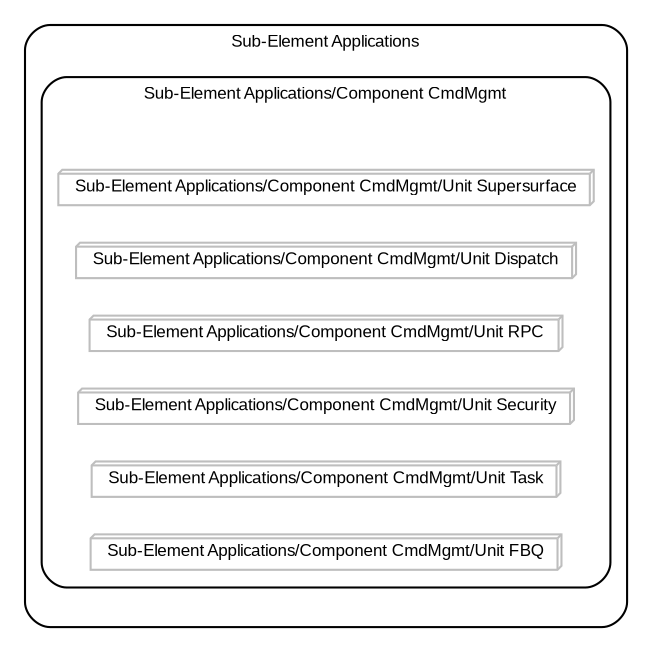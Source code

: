 digraph "" {
  graph [pack="true", packmode="clust", compound="true", label="", fillcolor="#ffffff", fontsize="8", fontname="Arial", style="rounded,filled", rankdir="LR", ranksep="1.0"];
  node [fixedsize="false", width="0.0", compound="true", label="", height="0.0", fillcolor="white", node_initialized="no", fontsize="8", style="filled", fontname="Arial", shape="rectangle", color="grey"];
  edge [fontcolor="black", lhead="", arrowhead="normal", arrowsize="0.5", compound="true", label="", fontsize="8", dir="forward", fontname="Arial", arrowtail="none", ltail="", color="black"];
  subgraph "cluster_1" {
    graph [label="Sub-Element Applications", fillcolor="#fffffff"];
    subgraph "cluster_2" {
      graph [label="Sub-Element Applications/Component CmdMgmt", fillcolor="#ffffff"];
      __N3 [label="", style="ilwis,none", shape="none"];
      __N4 [label="Sub-Element Applications/Component CmdMgmt/Unit Supersurface", fillcolor="#ffffff", style="filled", shape="box3d", color="#bebebe"];
      __N5 [label="Sub-Element Applications/Component CmdMgmt/Unit Dispatch", fillcolor="#ffffff", style="filled", shape="box3d", color="#bebebe"];
      __N7 [label="Sub-Element Applications/Component CmdMgmt/Unit RPC", fillcolor="#ffffff", style="filled", shape="box3d", color="#bebebe"];
      __N8 [label="Sub-Element Applications/Component CmdMgmt/Unit Security", fillcolor="#ffffff", style="filled", shape="box3d", color="#bebebe"];
      __N9 [label="Sub-Element Applications/Component CmdMgmt/Unit Task", fillcolor="#ffffff", style="filled", shape="box3d", color="#bebebe"];
      __N10 [label="Sub-Element Applications/Component CmdMgmt/Unit FBQ", fillcolor="#ffffff", style="filled", shape="box3d", color="#bebebe"];
    }
    __N6 [label="", style="ilwis,none", shape="none"];
  }
}
